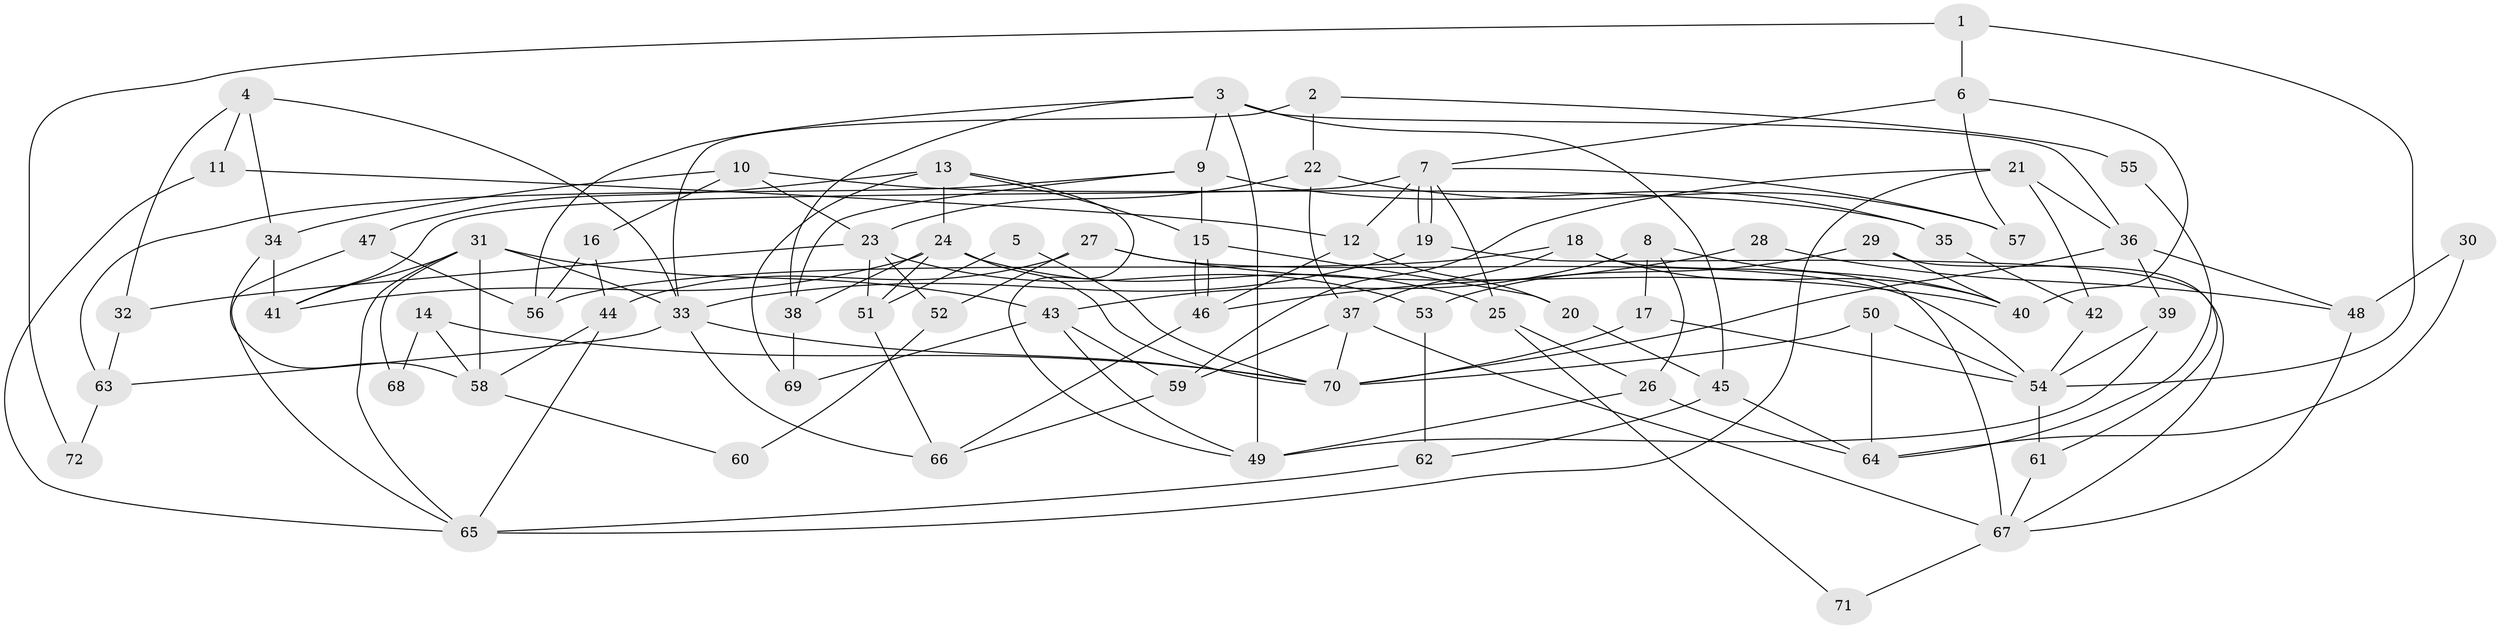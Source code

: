 // coarse degree distribution, {3: 0.14, 6: 0.16, 5: 0.1, 2: 0.12, 4: 0.3, 7: 0.12, 9: 0.04, 8: 0.02}
// Generated by graph-tools (version 1.1) at 2025/24/03/03/25 07:24:02]
// undirected, 72 vertices, 144 edges
graph export_dot {
graph [start="1"]
  node [color=gray90,style=filled];
  1;
  2;
  3;
  4;
  5;
  6;
  7;
  8;
  9;
  10;
  11;
  12;
  13;
  14;
  15;
  16;
  17;
  18;
  19;
  20;
  21;
  22;
  23;
  24;
  25;
  26;
  27;
  28;
  29;
  30;
  31;
  32;
  33;
  34;
  35;
  36;
  37;
  38;
  39;
  40;
  41;
  42;
  43;
  44;
  45;
  46;
  47;
  48;
  49;
  50;
  51;
  52;
  53;
  54;
  55;
  56;
  57;
  58;
  59;
  60;
  61;
  62;
  63;
  64;
  65;
  66;
  67;
  68;
  69;
  70;
  71;
  72;
  1 -- 54;
  1 -- 6;
  1 -- 72;
  2 -- 33;
  2 -- 22;
  2 -- 55;
  3 -- 38;
  3 -- 36;
  3 -- 9;
  3 -- 45;
  3 -- 49;
  3 -- 56;
  4 -- 33;
  4 -- 34;
  4 -- 11;
  4 -- 32;
  5 -- 51;
  5 -- 70;
  6 -- 40;
  6 -- 7;
  6 -- 57;
  7 -- 12;
  7 -- 19;
  7 -- 19;
  7 -- 25;
  7 -- 41;
  7 -- 57;
  8 -- 26;
  8 -- 43;
  8 -- 17;
  8 -- 40;
  9 -- 15;
  9 -- 35;
  9 -- 38;
  9 -- 63;
  10 -- 16;
  10 -- 23;
  10 -- 34;
  10 -- 35;
  11 -- 12;
  11 -- 65;
  12 -- 20;
  12 -- 46;
  13 -- 47;
  13 -- 24;
  13 -- 15;
  13 -- 49;
  13 -- 69;
  14 -- 58;
  14 -- 70;
  14 -- 68;
  15 -- 46;
  15 -- 46;
  15 -- 20;
  16 -- 44;
  16 -- 56;
  17 -- 54;
  17 -- 70;
  18 -- 37;
  18 -- 40;
  18 -- 56;
  18 -- 67;
  19 -- 33;
  19 -- 67;
  20 -- 45;
  21 -- 65;
  21 -- 59;
  21 -- 36;
  21 -- 42;
  22 -- 37;
  22 -- 57;
  22 -- 23;
  23 -- 32;
  23 -- 51;
  23 -- 52;
  23 -- 53;
  24 -- 41;
  24 -- 38;
  24 -- 25;
  24 -- 51;
  24 -- 70;
  25 -- 26;
  25 -- 71;
  26 -- 49;
  26 -- 64;
  27 -- 40;
  27 -- 54;
  27 -- 44;
  27 -- 52;
  28 -- 48;
  28 -- 46;
  29 -- 53;
  29 -- 61;
  29 -- 40;
  30 -- 64;
  30 -- 48;
  31 -- 41;
  31 -- 43;
  31 -- 33;
  31 -- 58;
  31 -- 65;
  31 -- 68;
  32 -- 63;
  33 -- 70;
  33 -- 63;
  33 -- 66;
  34 -- 58;
  34 -- 41;
  35 -- 42;
  36 -- 70;
  36 -- 39;
  36 -- 48;
  37 -- 67;
  37 -- 70;
  37 -- 59;
  38 -- 69;
  39 -- 49;
  39 -- 54;
  42 -- 54;
  43 -- 59;
  43 -- 49;
  43 -- 69;
  44 -- 65;
  44 -- 58;
  45 -- 64;
  45 -- 62;
  46 -- 66;
  47 -- 56;
  47 -- 65;
  48 -- 67;
  50 -- 54;
  50 -- 70;
  50 -- 64;
  51 -- 66;
  52 -- 60;
  53 -- 62;
  54 -- 61;
  55 -- 64;
  58 -- 60;
  59 -- 66;
  61 -- 67;
  62 -- 65;
  63 -- 72;
  67 -- 71;
}
